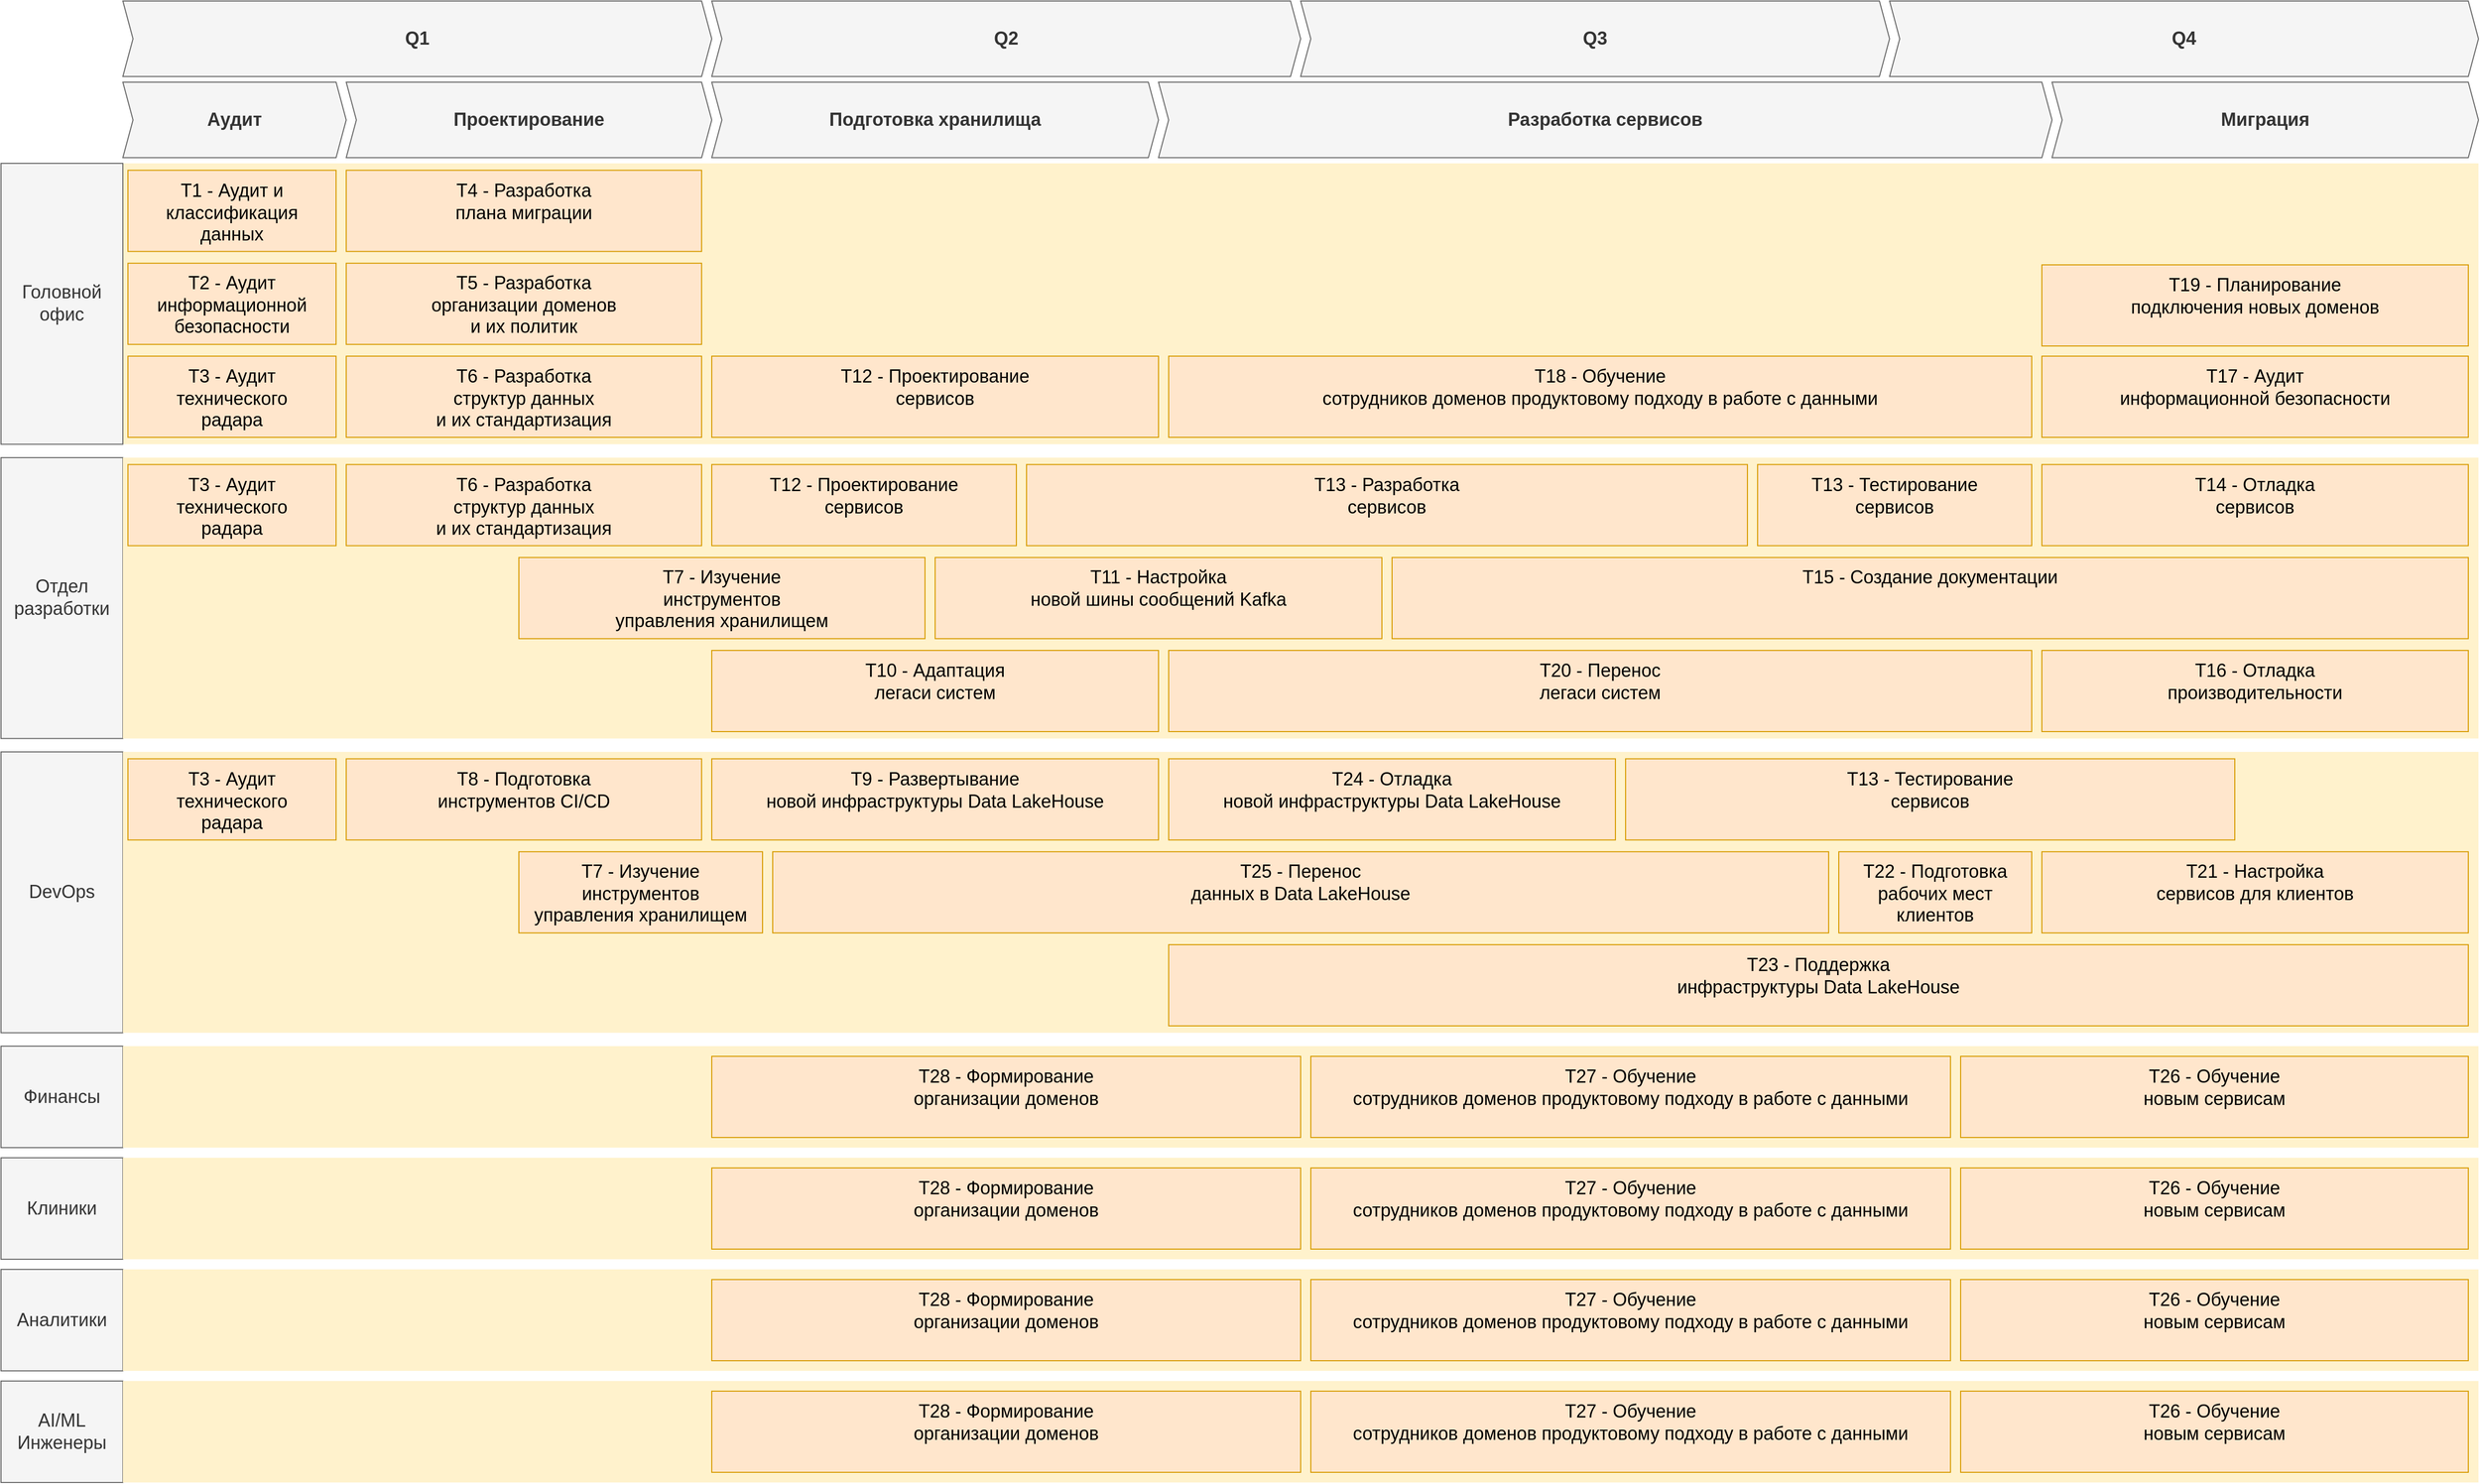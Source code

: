 <mxfile version="27.0.9" pages="2">
  <diagram id="1zcTAVt1k4KSup7FvAfL" name="Roadmap">
    <mxGraphModel dx="5500" dy="3645" grid="1" gridSize="10" guides="1" tooltips="1" connect="1" arrows="1" fold="1" page="1" pageScale="1" pageWidth="3300" pageHeight="2339" math="0" shadow="0">
      <root>
        <mxCell id="3D7FDG2aXA9G618_Kong-0" />
        <mxCell id="3D7FDG2aXA9G618_Kong-1" parent="3D7FDG2aXA9G618_Kong-0" />
        <mxCell id="wGroBH12Sy7-OgBsN0fJ-4" value="" style="shape=rect;fillColor=#fff2cc;strokeColor=none;fontSize=24;html=1;whiteSpace=wrap;align=left;verticalAlign=top;spacing=5;rounded=0;" parent="3D7FDG2aXA9G618_Kong-1" vertex="1">
          <mxGeometry x="-2520" y="-1560" width="580" height="276.8" as="geometry" />
        </mxCell>
        <mxCell id="wGroBH12Sy7-OgBsN0fJ-7" value="Головной&lt;div&gt;&lt;span style=&quot;background-color: transparent; color: light-dark(rgb(51, 51, 51), rgb(193, 193, 193));&quot;&gt;офис&lt;/span&gt;&lt;/div&gt;" style="rounded=0;whiteSpace=wrap;html=1;fillColor=#f5f5f5;fontColor=#333333;strokeColor=#666666;fontSize=18;" parent="3D7FDG2aXA9G618_Kong-1" vertex="1">
          <mxGeometry x="-2640" y="-1560" width="120" height="276.8" as="geometry" />
        </mxCell>
        <mxCell id="wGroBH12Sy7-OgBsN0fJ-9" value="Q1" style="shape=step;perimeter=stepPerimeter;whiteSpace=wrap;html=1;fixedSize=1;size=10;fillColor=#f5f5f5;strokeColor=#666666;fontSize=18;fontStyle=1;align=center;rounded=0;fontColor=#333333;" parent="3D7FDG2aXA9G618_Kong-1" vertex="1">
          <mxGeometry x="-2520" y="-1720" width="580" height="74.4" as="geometry" />
        </mxCell>
        <mxCell id="g2w230mht6LrJZJ9aszQ-7" value="" style="shape=rect;fillColor=#fff2cc;strokeColor=none;fontSize=24;html=1;whiteSpace=wrap;align=left;verticalAlign=top;spacing=5;rounded=0;" parent="3D7FDG2aXA9G618_Kong-1" vertex="1">
          <mxGeometry x="-1940" y="-1560" width="580" height="276.8" as="geometry" />
        </mxCell>
        <mxCell id="g2w230mht6LrJZJ9aszQ-8" value="Q2" style="shape=step;perimeter=stepPerimeter;whiteSpace=wrap;html=1;fixedSize=1;size=10;fillColor=#f5f5f5;strokeColor=#666666;fontSize=18;fontStyle=1;align=center;rounded=0;fontColor=#333333;" parent="3D7FDG2aXA9G618_Kong-1" vertex="1">
          <mxGeometry x="-1940" y="-1720" width="580" height="74.4" as="geometry" />
        </mxCell>
        <mxCell id="g2w230mht6LrJZJ9aszQ-13" value="" style="shape=rect;fillColor=#fff2cc;strokeColor=none;fontSize=24;html=1;whiteSpace=wrap;align=left;verticalAlign=top;spacing=5;rounded=0;" parent="3D7FDG2aXA9G618_Kong-1" vertex="1">
          <mxGeometry x="-1360" y="-1560" width="580" height="276.8" as="geometry" />
        </mxCell>
        <mxCell id="g2w230mht6LrJZJ9aszQ-14" value="Q3" style="shape=step;perimeter=stepPerimeter;whiteSpace=wrap;html=1;fixedSize=1;size=10;fillColor=#f5f5f5;strokeColor=#666666;fontSize=18;fontStyle=1;align=center;rounded=0;fontColor=#333333;" parent="3D7FDG2aXA9G618_Kong-1" vertex="1">
          <mxGeometry x="-1360" y="-1720" width="580" height="74.4" as="geometry" />
        </mxCell>
        <mxCell id="g2w230mht6LrJZJ9aszQ-19" value="" style="shape=rect;fillColor=#fff2cc;strokeColor=none;fontSize=24;html=1;whiteSpace=wrap;align=left;verticalAlign=top;spacing=5;rounded=0;" parent="3D7FDG2aXA9G618_Kong-1" vertex="1">
          <mxGeometry x="-780" y="-1560" width="580" height="276.8" as="geometry" />
        </mxCell>
        <mxCell id="g2w230mht6LrJZJ9aszQ-20" value="Q4" style="shape=step;perimeter=stepPerimeter;whiteSpace=wrap;html=1;fixedSize=1;size=10;fillColor=#f5f5f5;strokeColor=#666666;fontSize=18;fontStyle=1;align=center;rounded=0;fontColor=#333333;" parent="3D7FDG2aXA9G618_Kong-1" vertex="1">
          <mxGeometry x="-780" y="-1720" width="580" height="74.4" as="geometry" />
        </mxCell>
        <mxCell id="g2w230mht6LrJZJ9aszQ-29" value="T2 - Аудит информационной безопасности" style="shape=rect;fillColor=#ffe6cc;strokeColor=#d79b00;fontSize=18;html=1;whiteSpace=wrap;align=center;verticalAlign=top;spacing=5;rounded=0;" parent="3D7FDG2aXA9G618_Kong-1" vertex="1">
          <mxGeometry x="-2515" y="-1461.6" width="205" height="80" as="geometry" />
        </mxCell>
        <mxCell id="g2w230mht6LrJZJ9aszQ-36" value="T1 - Аудит и классификация данных" style="shape=rect;fillColor=#ffe6cc;strokeColor=#d79b00;fontSize=18;html=1;whiteSpace=wrap;align=center;verticalAlign=top;spacing=5;rounded=0;" parent="3D7FDG2aXA9G618_Kong-1" vertex="1">
          <mxGeometry x="-2515" y="-1553.2" width="205" height="80" as="geometry" />
        </mxCell>
        <mxCell id="Rwwb5F9lOs-8TZ5zhWSB-0" value="Аудит" style="shape=step;perimeter=stepPerimeter;whiteSpace=wrap;html=1;fixedSize=1;size=10;fillColor=#f5f5f5;strokeColor=#666666;fontSize=18;fontStyle=1;align=center;rounded=0;fontColor=#333333;" vertex="1" parent="3D7FDG2aXA9G618_Kong-1">
          <mxGeometry x="-2520" y="-1640" width="220" height="74.4" as="geometry" />
        </mxCell>
        <mxCell id="Rwwb5F9lOs-8TZ5zhWSB-1" value="Подготовка хранилища" style="shape=step;perimeter=stepPerimeter;whiteSpace=wrap;html=1;fixedSize=1;size=10;fillColor=#f5f5f5;strokeColor=#666666;fontSize=18;fontStyle=1;align=center;rounded=0;fontColor=#333333;" vertex="1" parent="3D7FDG2aXA9G618_Kong-1">
          <mxGeometry x="-1940" y="-1640" width="440" height="74.4" as="geometry" />
        </mxCell>
        <mxCell id="Rwwb5F9lOs-8TZ5zhWSB-2" value="Разработка сервисов" style="shape=step;perimeter=stepPerimeter;whiteSpace=wrap;html=1;fixedSize=1;size=10;fillColor=#f5f5f5;strokeColor=#666666;fontSize=18;fontStyle=1;align=center;rounded=0;fontColor=#333333;" vertex="1" parent="3D7FDG2aXA9G618_Kong-1">
          <mxGeometry x="-1500" y="-1640" width="880" height="74.4" as="geometry" />
        </mxCell>
        <mxCell id="Rwwb5F9lOs-8TZ5zhWSB-3" value="Миграция" style="shape=step;perimeter=stepPerimeter;whiteSpace=wrap;html=1;fixedSize=1;size=10;fillColor=#f5f5f5;strokeColor=#666666;fontSize=18;fontStyle=1;align=center;rounded=0;fontColor=#333333;" vertex="1" parent="3D7FDG2aXA9G618_Kong-1">
          <mxGeometry x="-620" y="-1640" width="420" height="74.4" as="geometry" />
        </mxCell>
        <mxCell id="Rwwb5F9lOs-8TZ5zhWSB-4" value="Проектирование" style="shape=step;perimeter=stepPerimeter;whiteSpace=wrap;html=1;fixedSize=1;size=10;fillColor=#f5f5f5;strokeColor=#666666;fontSize=18;fontStyle=1;align=center;rounded=0;fontColor=#333333;" vertex="1" parent="3D7FDG2aXA9G618_Kong-1">
          <mxGeometry x="-2300" y="-1640" width="360" height="74.4" as="geometry" />
        </mxCell>
        <mxCell id="Rwwb5F9lOs-8TZ5zhWSB-37" value="T3 - Аудит&lt;div&gt;технического&lt;/div&gt;&lt;div&gt;радара&lt;/div&gt;" style="shape=rect;fillColor=#ffe6cc;strokeColor=#d79b00;fontSize=18;html=1;whiteSpace=wrap;align=center;verticalAlign=top;spacing=5;rounded=0;" vertex="1" parent="3D7FDG2aXA9G618_Kong-1">
          <mxGeometry x="-2515" y="-1370" width="205" height="80" as="geometry" />
        </mxCell>
        <mxCell id="Rwwb5F9lOs-8TZ5zhWSB-38" value="T4 - Разработка&lt;div&gt;плана миграции&lt;/div&gt;" style="shape=rect;fillColor=#ffe6cc;strokeColor=#d79b00;fontSize=18;html=1;whiteSpace=wrap;align=center;verticalAlign=top;spacing=5;rounded=0;" vertex="1" parent="3D7FDG2aXA9G618_Kong-1">
          <mxGeometry x="-2300" y="-1553.2" width="350" height="80" as="geometry" />
        </mxCell>
        <mxCell id="Rwwb5F9lOs-8TZ5zhWSB-39" value="T5 - Разработка&lt;div&gt;организации доменов&lt;/div&gt;&lt;div&gt;и их политик&lt;/div&gt;" style="shape=rect;fillColor=#ffe6cc;strokeColor=#d79b00;fontSize=18;html=1;whiteSpace=wrap;align=center;verticalAlign=top;spacing=5;rounded=0;" vertex="1" parent="3D7FDG2aXA9G618_Kong-1">
          <mxGeometry x="-2300" y="-1461.6" width="350" height="80" as="geometry" />
        </mxCell>
        <mxCell id="Rwwb5F9lOs-8TZ5zhWSB-40" value="T6 - Разработка&lt;div&gt;структур данных&lt;/div&gt;&lt;div&gt;и их стандартизация&lt;/div&gt;" style="shape=rect;fillColor=#ffe6cc;strokeColor=#d79b00;fontSize=18;html=1;whiteSpace=wrap;align=center;verticalAlign=top;spacing=5;rounded=0;" vertex="1" parent="3D7FDG2aXA9G618_Kong-1">
          <mxGeometry x="-2300" y="-1370" width="350" height="80" as="geometry" />
        </mxCell>
        <mxCell id="Rwwb5F9lOs-8TZ5zhWSB-43" value="Отдел&lt;div&gt;разработки&lt;/div&gt;" style="rounded=0;whiteSpace=wrap;html=1;fillColor=#f5f5f5;fontColor=#333333;strokeColor=#666666;fontSize=18;" vertex="1" parent="3D7FDG2aXA9G618_Kong-1">
          <mxGeometry x="-2640" y="-1270" width="120" height="276.8" as="geometry" />
        </mxCell>
        <mxCell id="Rwwb5F9lOs-8TZ5zhWSB-54" value="DevOps" style="rounded=0;whiteSpace=wrap;html=1;fillColor=#f5f5f5;fontColor=#333333;strokeColor=#666666;fontSize=18;" vertex="1" parent="3D7FDG2aXA9G618_Kong-1">
          <mxGeometry x="-2640" y="-980" width="120" height="276.8" as="geometry" />
        </mxCell>
        <mxCell id="Rwwb5F9lOs-8TZ5zhWSB-64" value="Финансы" style="rounded=0;whiteSpace=wrap;html=1;fillColor=#f5f5f5;fontColor=#333333;strokeColor=#666666;fontSize=18;" vertex="1" parent="3D7FDG2aXA9G618_Kong-1">
          <mxGeometry x="-2640" y="-690" width="120" height="100" as="geometry" />
        </mxCell>
        <mxCell id="Rwwb5F9lOs-8TZ5zhWSB-66" value="" style="shape=rect;fillColor=#fff2cc;strokeColor=none;fontSize=24;html=1;whiteSpace=wrap;align=left;verticalAlign=top;spacing=5;rounded=0;" vertex="1" parent="3D7FDG2aXA9G618_Kong-1">
          <mxGeometry x="-2520" y="-1270" width="580" height="276.8" as="geometry" />
        </mxCell>
        <mxCell id="Rwwb5F9lOs-8TZ5zhWSB-67" value="" style="shape=rect;fillColor=#fff2cc;strokeColor=none;fontSize=24;html=1;whiteSpace=wrap;align=left;verticalAlign=top;spacing=5;rounded=0;" vertex="1" parent="3D7FDG2aXA9G618_Kong-1">
          <mxGeometry x="-1940" y="-1270" width="580" height="276.8" as="geometry" />
        </mxCell>
        <mxCell id="Rwwb5F9lOs-8TZ5zhWSB-68" value="" style="shape=rect;fillColor=#fff2cc;strokeColor=none;fontSize=24;html=1;whiteSpace=wrap;align=left;verticalAlign=top;spacing=5;rounded=0;" vertex="1" parent="3D7FDG2aXA9G618_Kong-1">
          <mxGeometry x="-1360" y="-1270" width="580" height="276.8" as="geometry" />
        </mxCell>
        <mxCell id="Rwwb5F9lOs-8TZ5zhWSB-69" value="" style="shape=rect;fillColor=#fff2cc;strokeColor=none;fontSize=24;html=1;whiteSpace=wrap;align=left;verticalAlign=top;spacing=5;rounded=0;" vertex="1" parent="3D7FDG2aXA9G618_Kong-1">
          <mxGeometry x="-780" y="-1270" width="580" height="276.8" as="geometry" />
        </mxCell>
        <mxCell id="Rwwb5F9lOs-8TZ5zhWSB-75" value="T6 - Разработка&lt;div&gt;структур данных&lt;/div&gt;&lt;div&gt;и их стандартизация&lt;/div&gt;" style="shape=rect;fillColor=#ffe6cc;strokeColor=#d79b00;fontSize=18;html=1;whiteSpace=wrap;align=center;verticalAlign=top;spacing=5;rounded=0;" vertex="1" parent="3D7FDG2aXA9G618_Kong-1">
          <mxGeometry x="-2300" y="-1263.2" width="350" height="80" as="geometry" />
        </mxCell>
        <mxCell id="Rwwb5F9lOs-8TZ5zhWSB-76" value="T3 - Аудит&lt;div&gt;технического&lt;/div&gt;&lt;div&gt;радара&lt;/div&gt;" style="shape=rect;fillColor=#ffe6cc;strokeColor=#d79b00;fontSize=18;html=1;whiteSpace=wrap;align=center;verticalAlign=top;spacing=5;rounded=0;" vertex="1" parent="3D7FDG2aXA9G618_Kong-1">
          <mxGeometry x="-2515" y="-1263.2" width="205" height="80" as="geometry" />
        </mxCell>
        <mxCell id="Rwwb5F9lOs-8TZ5zhWSB-77" value="T7 - Изучение&lt;div&gt;инструментов&lt;/div&gt;&lt;div&gt;управления хранилищем&lt;/div&gt;" style="shape=rect;fillColor=#ffe6cc;strokeColor=#d79b00;fontSize=18;html=1;whiteSpace=wrap;align=center;verticalAlign=top;spacing=5;rounded=0;" vertex="1" parent="3D7FDG2aXA9G618_Kong-1">
          <mxGeometry x="-2130" y="-1171.6" width="400" height="80" as="geometry" />
        </mxCell>
        <mxCell id="Rwwb5F9lOs-8TZ5zhWSB-78" value="" style="shape=rect;fillColor=#fff2cc;strokeColor=none;fontSize=24;html=1;whiteSpace=wrap;align=left;verticalAlign=top;spacing=5;rounded=0;" vertex="1" parent="3D7FDG2aXA9G618_Kong-1">
          <mxGeometry x="-2520" y="-980" width="580" height="276.8" as="geometry" />
        </mxCell>
        <mxCell id="Rwwb5F9lOs-8TZ5zhWSB-79" value="" style="shape=rect;fillColor=#fff2cc;strokeColor=none;fontSize=24;html=1;whiteSpace=wrap;align=left;verticalAlign=top;spacing=5;rounded=0;" vertex="1" parent="3D7FDG2aXA9G618_Kong-1">
          <mxGeometry x="-1940" y="-980" width="580" height="276.8" as="geometry" />
        </mxCell>
        <mxCell id="Rwwb5F9lOs-8TZ5zhWSB-80" value="T8 - Подготовка&lt;div&gt;инструментов CI/CD&lt;/div&gt;" style="shape=rect;fillColor=#ffe6cc;strokeColor=#d79b00;fontSize=18;html=1;whiteSpace=wrap;align=center;verticalAlign=top;spacing=5;rounded=0;" vertex="1" parent="3D7FDG2aXA9G618_Kong-1">
          <mxGeometry x="-2300" y="-973.2" width="350" height="80" as="geometry" />
        </mxCell>
        <mxCell id="Rwwb5F9lOs-8TZ5zhWSB-81" value="T3 - Аудит&lt;div&gt;технического&lt;/div&gt;&lt;div&gt;радара&lt;/div&gt;" style="shape=rect;fillColor=#ffe6cc;strokeColor=#d79b00;fontSize=18;html=1;whiteSpace=wrap;align=center;verticalAlign=top;spacing=5;rounded=0;" vertex="1" parent="3D7FDG2aXA9G618_Kong-1">
          <mxGeometry x="-2515" y="-973.2" width="205" height="80" as="geometry" />
        </mxCell>
        <mxCell id="Rwwb5F9lOs-8TZ5zhWSB-84" value="T7 - Изучение&lt;div&gt;инструментов&lt;/div&gt;&lt;div&gt;управления хранилищем&lt;/div&gt;" style="shape=rect;fillColor=#ffe6cc;strokeColor=#d79b00;fontSize=18;html=1;whiteSpace=wrap;align=center;verticalAlign=top;spacing=5;rounded=0;" vertex="1" parent="3D7FDG2aXA9G618_Kong-1">
          <mxGeometry x="-2130" y="-881.6" width="240" height="80" as="geometry" />
        </mxCell>
        <mxCell id="Rwwb5F9lOs-8TZ5zhWSB-85" value="T9 - Развертывание&lt;br&gt;&lt;div&gt;новой инфраструктуры Data LakeHouse&lt;/div&gt;" style="shape=rect;fillColor=#ffe6cc;strokeColor=#d79b00;fontSize=18;html=1;whiteSpace=wrap;align=center;verticalAlign=top;spacing=5;rounded=0;" vertex="1" parent="3D7FDG2aXA9G618_Kong-1">
          <mxGeometry x="-1940" y="-973.2" width="440" height="80" as="geometry" />
        </mxCell>
        <mxCell id="Rwwb5F9lOs-8TZ5zhWSB-86" value="" style="shape=rect;fillColor=#fff2cc;strokeColor=none;fontSize=24;html=1;whiteSpace=wrap;align=left;verticalAlign=top;spacing=5;rounded=0;" vertex="1" parent="3D7FDG2aXA9G618_Kong-1">
          <mxGeometry x="-1360" y="-980" width="580" height="276.8" as="geometry" />
        </mxCell>
        <mxCell id="Rwwb5F9lOs-8TZ5zhWSB-87" value="" style="shape=rect;fillColor=#fff2cc;strokeColor=none;fontSize=24;html=1;whiteSpace=wrap;align=left;verticalAlign=top;spacing=5;rounded=0;" vertex="1" parent="3D7FDG2aXA9G618_Kong-1">
          <mxGeometry x="-780" y="-980" width="580" height="276.8" as="geometry" />
        </mxCell>
        <mxCell id="Rwwb5F9lOs-8TZ5zhWSB-88" value="T10 - Адаптация&lt;br&gt;&lt;div&gt;легаси систем&lt;/div&gt;" style="shape=rect;fillColor=#ffe6cc;strokeColor=#d79b00;fontSize=18;html=1;whiteSpace=wrap;align=center;verticalAlign=top;spacing=5;rounded=0;" vertex="1" parent="3D7FDG2aXA9G618_Kong-1">
          <mxGeometry x="-1940" y="-1080" width="440" height="80" as="geometry" />
        </mxCell>
        <mxCell id="Rwwb5F9lOs-8TZ5zhWSB-89" value="T11 - Настройка&lt;div&gt;новой шины сообщений Kafka&lt;/div&gt;" style="shape=rect;fillColor=#ffe6cc;strokeColor=#d79b00;fontSize=18;html=1;whiteSpace=wrap;align=center;verticalAlign=top;spacing=5;rounded=0;" vertex="1" parent="3D7FDG2aXA9G618_Kong-1">
          <mxGeometry x="-1720" y="-1171.6" width="440" height="80" as="geometry" />
        </mxCell>
        <mxCell id="Rwwb5F9lOs-8TZ5zhWSB-90" value="T12 - Проектирование&lt;br&gt;&lt;div&gt;сервисов&lt;/div&gt;" style="shape=rect;fillColor=#ffe6cc;strokeColor=#d79b00;fontSize=18;html=1;whiteSpace=wrap;align=center;verticalAlign=top;spacing=5;rounded=0;" vertex="1" parent="3D7FDG2aXA9G618_Kong-1">
          <mxGeometry x="-1940" y="-1370" width="440" height="80" as="geometry" />
        </mxCell>
        <mxCell id="Rwwb5F9lOs-8TZ5zhWSB-91" value="T12 - Проектирование&lt;br&gt;&lt;div&gt;сервисов&lt;/div&gt;" style="shape=rect;fillColor=#ffe6cc;strokeColor=#d79b00;fontSize=18;html=1;whiteSpace=wrap;align=center;verticalAlign=top;spacing=5;rounded=0;" vertex="1" parent="3D7FDG2aXA9G618_Kong-1">
          <mxGeometry x="-1940" y="-1263.2" width="300" height="80" as="geometry" />
        </mxCell>
        <mxCell id="Rwwb5F9lOs-8TZ5zhWSB-92" value="T13 - Разработка&lt;br&gt;&lt;div&gt;сервисов&lt;/div&gt;" style="shape=rect;fillColor=#ffe6cc;strokeColor=#d79b00;fontSize=18;html=1;whiteSpace=wrap;align=center;verticalAlign=top;spacing=5;rounded=0;" vertex="1" parent="3D7FDG2aXA9G618_Kong-1">
          <mxGeometry x="-1630" y="-1263.2" width="710" height="80" as="geometry" />
        </mxCell>
        <mxCell id="Rwwb5F9lOs-8TZ5zhWSB-93" value="T13 - Тестирование&lt;br&gt;&lt;div&gt;сервисов&lt;/div&gt;" style="shape=rect;fillColor=#ffe6cc;strokeColor=#d79b00;fontSize=18;html=1;whiteSpace=wrap;align=center;verticalAlign=top;spacing=5;rounded=0;" vertex="1" parent="3D7FDG2aXA9G618_Kong-1">
          <mxGeometry x="-910" y="-1263.2" width="270" height="80" as="geometry" />
        </mxCell>
        <mxCell id="Rwwb5F9lOs-8TZ5zhWSB-94" value="T13 - Тестирование&lt;br&gt;&lt;div&gt;сервисов&lt;/div&gt;" style="shape=rect;fillColor=#ffe6cc;strokeColor=#d79b00;fontSize=18;html=1;whiteSpace=wrap;align=center;verticalAlign=top;spacing=5;rounded=0;" vertex="1" parent="3D7FDG2aXA9G618_Kong-1">
          <mxGeometry x="-1040" y="-973.2" width="600" height="80" as="geometry" />
        </mxCell>
        <mxCell id="Rwwb5F9lOs-8TZ5zhWSB-95" value="T14 - Отладка&lt;br&gt;&lt;div&gt;сервисов&lt;/div&gt;" style="shape=rect;fillColor=#ffe6cc;strokeColor=#d79b00;fontSize=18;html=1;whiteSpace=wrap;align=center;verticalAlign=top;spacing=5;rounded=0;" vertex="1" parent="3D7FDG2aXA9G618_Kong-1">
          <mxGeometry x="-630" y="-1263.2" width="420" height="80" as="geometry" />
        </mxCell>
        <mxCell id="Rwwb5F9lOs-8TZ5zhWSB-96" value="T15 - Создание документации" style="shape=rect;fillColor=#ffe6cc;strokeColor=#d79b00;fontSize=18;html=1;whiteSpace=wrap;align=center;verticalAlign=top;spacing=5;rounded=0;" vertex="1" parent="3D7FDG2aXA9G618_Kong-1">
          <mxGeometry x="-1270" y="-1171.6" width="1060" height="80" as="geometry" />
        </mxCell>
        <mxCell id="Rwwb5F9lOs-8TZ5zhWSB-97" value="T16 - Отладка&lt;br&gt;&lt;div&gt;производительности&lt;/div&gt;" style="shape=rect;fillColor=#ffe6cc;strokeColor=#d79b00;fontSize=18;html=1;whiteSpace=wrap;align=center;verticalAlign=top;spacing=5;rounded=0;" vertex="1" parent="3D7FDG2aXA9G618_Kong-1">
          <mxGeometry x="-630" y="-1080" width="420" height="80" as="geometry" />
        </mxCell>
        <mxCell id="Rwwb5F9lOs-8TZ5zhWSB-98" value="T17 - Аудит&lt;div&gt;информационной безопасности&lt;/div&gt;" style="shape=rect;fillColor=#ffe6cc;strokeColor=#d79b00;fontSize=18;html=1;whiteSpace=wrap;align=center;verticalAlign=top;spacing=5;rounded=0;" vertex="1" parent="3D7FDG2aXA9G618_Kong-1">
          <mxGeometry x="-630" y="-1370" width="420" height="80" as="geometry" />
        </mxCell>
        <mxCell id="Rwwb5F9lOs-8TZ5zhWSB-99" value="T18 - Обучение&lt;div&gt;сотрудников доменов продуктовому подходу в работе с данными&lt;/div&gt;" style="shape=rect;fillColor=#ffe6cc;strokeColor=#d79b00;fontSize=18;html=1;whiteSpace=wrap;align=center;verticalAlign=top;spacing=5;rounded=0;" vertex="1" parent="3D7FDG2aXA9G618_Kong-1">
          <mxGeometry x="-1490" y="-1370" width="850" height="80" as="geometry" />
        </mxCell>
        <mxCell id="Rwwb5F9lOs-8TZ5zhWSB-100" value="T19 - Планирование&lt;div&gt;подключения новых доменов&lt;/div&gt;" style="shape=rect;fillColor=#ffe6cc;strokeColor=#d79b00;fontSize=18;html=1;whiteSpace=wrap;align=center;verticalAlign=top;spacing=5;rounded=0;" vertex="1" parent="3D7FDG2aXA9G618_Kong-1">
          <mxGeometry x="-630" y="-1460" width="420" height="80" as="geometry" />
        </mxCell>
        <mxCell id="Rwwb5F9lOs-8TZ5zhWSB-101" value="T20 - Перенос&lt;br&gt;&lt;div&gt;легаси систем&lt;/div&gt;" style="shape=rect;fillColor=#ffe6cc;strokeColor=#d79b00;fontSize=18;html=1;whiteSpace=wrap;align=center;verticalAlign=top;spacing=5;rounded=0;" vertex="1" parent="3D7FDG2aXA9G618_Kong-1">
          <mxGeometry x="-1490" y="-1080" width="850" height="80" as="geometry" />
        </mxCell>
        <mxCell id="Rwwb5F9lOs-8TZ5zhWSB-102" value="T21 - Настройка&lt;br&gt;&lt;div&gt;сервисов для клиентов&lt;/div&gt;" style="shape=rect;fillColor=#ffe6cc;strokeColor=#d79b00;fontSize=18;html=1;whiteSpace=wrap;align=center;verticalAlign=top;spacing=5;rounded=0;" vertex="1" parent="3D7FDG2aXA9G618_Kong-1">
          <mxGeometry x="-630" y="-881.6" width="420" height="80" as="geometry" />
        </mxCell>
        <mxCell id="Rwwb5F9lOs-8TZ5zhWSB-103" value="T22 - Подготовка&lt;br&gt;&lt;div&gt;рабочих мест клиентов&lt;/div&gt;" style="shape=rect;fillColor=#ffe6cc;strokeColor=#d79b00;fontSize=18;html=1;whiteSpace=wrap;align=center;verticalAlign=top;spacing=5;rounded=0;" vertex="1" parent="3D7FDG2aXA9G618_Kong-1">
          <mxGeometry x="-830" y="-881.6" width="190" height="80" as="geometry" />
        </mxCell>
        <mxCell id="Rwwb5F9lOs-8TZ5zhWSB-104" value="T23 - Поддержка&lt;br&gt;&lt;div&gt;инфраструктуры Data LakeHouse&lt;/div&gt;" style="shape=rect;fillColor=#ffe6cc;strokeColor=#d79b00;fontSize=18;html=1;whiteSpace=wrap;align=center;verticalAlign=top;spacing=5;rounded=0;" vertex="1" parent="3D7FDG2aXA9G618_Kong-1">
          <mxGeometry x="-1490" y="-790" width="1280" height="80" as="geometry" />
        </mxCell>
        <mxCell id="Rwwb5F9lOs-8TZ5zhWSB-105" value="T24 - Отладка&lt;br&gt;&lt;div&gt;новой инфраструктуры Data LakeHouse&lt;/div&gt;" style="shape=rect;fillColor=#ffe6cc;strokeColor=#d79b00;fontSize=18;html=1;whiteSpace=wrap;align=center;verticalAlign=top;spacing=5;rounded=0;" vertex="1" parent="3D7FDG2aXA9G618_Kong-1">
          <mxGeometry x="-1490" y="-973.2" width="440" height="80" as="geometry" />
        </mxCell>
        <mxCell id="Rwwb5F9lOs-8TZ5zhWSB-106" value="T25 - Перенос&lt;br&gt;&lt;div&gt;данных в Data LakeHouse&lt;/div&gt;" style="shape=rect;fillColor=#ffe6cc;strokeColor=#d79b00;fontSize=18;html=1;whiteSpace=wrap;align=center;verticalAlign=top;spacing=5;rounded=0;" vertex="1" parent="3D7FDG2aXA9G618_Kong-1">
          <mxGeometry x="-1880" y="-881.6" width="1040" height="80" as="geometry" />
        </mxCell>
        <mxCell id="Rwwb5F9lOs-8TZ5zhWSB-107" value="" style="shape=rect;fillColor=#fff2cc;strokeColor=none;fontSize=24;html=1;whiteSpace=wrap;align=left;verticalAlign=top;spacing=5;rounded=0;" vertex="1" parent="3D7FDG2aXA9G618_Kong-1">
          <mxGeometry x="-2520" y="-690" width="580" height="100" as="geometry" />
        </mxCell>
        <mxCell id="Rwwb5F9lOs-8TZ5zhWSB-108" value="" style="shape=rect;fillColor=#fff2cc;strokeColor=none;fontSize=24;html=1;whiteSpace=wrap;align=left;verticalAlign=top;spacing=5;rounded=0;" vertex="1" parent="3D7FDG2aXA9G618_Kong-1">
          <mxGeometry x="-1940" y="-690" width="580" height="100" as="geometry" />
        </mxCell>
        <mxCell id="Rwwb5F9lOs-8TZ5zhWSB-109" value="" style="shape=rect;fillColor=#fff2cc;strokeColor=none;fontSize=24;html=1;whiteSpace=wrap;align=left;verticalAlign=top;spacing=5;rounded=0;" vertex="1" parent="3D7FDG2aXA9G618_Kong-1">
          <mxGeometry x="-1360" y="-690" width="580" height="100" as="geometry" />
        </mxCell>
        <mxCell id="Rwwb5F9lOs-8TZ5zhWSB-110" value="" style="shape=rect;fillColor=#fff2cc;strokeColor=none;fontSize=24;html=1;whiteSpace=wrap;align=left;verticalAlign=top;spacing=5;rounded=0;" vertex="1" parent="3D7FDG2aXA9G618_Kong-1">
          <mxGeometry x="-780" y="-690" width="580" height="100" as="geometry" />
        </mxCell>
        <mxCell id="Rwwb5F9lOs-8TZ5zhWSB-112" value="T27 - Обучение&lt;div&gt;сотрудников доменов продуктовому подходу в работе с данными&lt;/div&gt;" style="shape=rect;fillColor=#ffe6cc;strokeColor=#d79b00;fontSize=18;html=1;whiteSpace=wrap;align=center;verticalAlign=top;spacing=5;rounded=0;" vertex="1" parent="3D7FDG2aXA9G618_Kong-1">
          <mxGeometry x="-1350" y="-680" width="630" height="80" as="geometry" />
        </mxCell>
        <mxCell id="Rwwb5F9lOs-8TZ5zhWSB-113" value="T28 - Формирование&lt;div&gt;организации доменов&lt;/div&gt;" style="shape=rect;fillColor=#ffe6cc;strokeColor=#d79b00;fontSize=18;html=1;whiteSpace=wrap;align=center;verticalAlign=top;spacing=5;rounded=0;" vertex="1" parent="3D7FDG2aXA9G618_Kong-1">
          <mxGeometry x="-1940" y="-680" width="580" height="80" as="geometry" />
        </mxCell>
        <mxCell id="Rwwb5F9lOs-8TZ5zhWSB-114" value="T26 - Обучение&lt;div&gt;новым сервисам&lt;/div&gt;" style="shape=rect;fillColor=#ffe6cc;strokeColor=#d79b00;fontSize=18;html=1;whiteSpace=wrap;align=center;verticalAlign=top;spacing=5;rounded=0;" vertex="1" parent="3D7FDG2aXA9G618_Kong-1">
          <mxGeometry x="-710" y="-680" width="500" height="80" as="geometry" />
        </mxCell>
        <mxCell id="Rwwb5F9lOs-8TZ5zhWSB-115" value="Клиники" style="rounded=0;whiteSpace=wrap;html=1;fillColor=#f5f5f5;fontColor=#333333;strokeColor=#666666;fontSize=18;" vertex="1" parent="3D7FDG2aXA9G618_Kong-1">
          <mxGeometry x="-2640" y="-580" width="120" height="100" as="geometry" />
        </mxCell>
        <mxCell id="Rwwb5F9lOs-8TZ5zhWSB-116" value="" style="shape=rect;fillColor=#fff2cc;strokeColor=none;fontSize=24;html=1;whiteSpace=wrap;align=left;verticalAlign=top;spacing=5;rounded=0;" vertex="1" parent="3D7FDG2aXA9G618_Kong-1">
          <mxGeometry x="-2520" y="-580" width="580" height="100" as="geometry" />
        </mxCell>
        <mxCell id="Rwwb5F9lOs-8TZ5zhWSB-117" value="" style="shape=rect;fillColor=#fff2cc;strokeColor=none;fontSize=24;html=1;whiteSpace=wrap;align=left;verticalAlign=top;spacing=5;rounded=0;" vertex="1" parent="3D7FDG2aXA9G618_Kong-1">
          <mxGeometry x="-1940" y="-580" width="580" height="100" as="geometry" />
        </mxCell>
        <mxCell id="Rwwb5F9lOs-8TZ5zhWSB-118" value="" style="shape=rect;fillColor=#fff2cc;strokeColor=none;fontSize=24;html=1;whiteSpace=wrap;align=left;verticalAlign=top;spacing=5;rounded=0;" vertex="1" parent="3D7FDG2aXA9G618_Kong-1">
          <mxGeometry x="-1360" y="-580" width="580" height="100" as="geometry" />
        </mxCell>
        <mxCell id="Rwwb5F9lOs-8TZ5zhWSB-119" value="" style="shape=rect;fillColor=#fff2cc;strokeColor=none;fontSize=24;html=1;whiteSpace=wrap;align=left;verticalAlign=top;spacing=5;rounded=0;" vertex="1" parent="3D7FDG2aXA9G618_Kong-1">
          <mxGeometry x="-780" y="-580" width="580" height="100" as="geometry" />
        </mxCell>
        <mxCell id="Rwwb5F9lOs-8TZ5zhWSB-120" value="T27 - Обучение&lt;div&gt;сотрудников доменов продуктовому подходу в работе с данными&lt;/div&gt;" style="shape=rect;fillColor=#ffe6cc;strokeColor=#d79b00;fontSize=18;html=1;whiteSpace=wrap;align=center;verticalAlign=top;spacing=5;rounded=0;" vertex="1" parent="3D7FDG2aXA9G618_Kong-1">
          <mxGeometry x="-1350" y="-570" width="630" height="80" as="geometry" />
        </mxCell>
        <mxCell id="Rwwb5F9lOs-8TZ5zhWSB-121" value="T28 - Формирование&lt;div&gt;организации доменов&lt;/div&gt;" style="shape=rect;fillColor=#ffe6cc;strokeColor=#d79b00;fontSize=18;html=1;whiteSpace=wrap;align=center;verticalAlign=top;spacing=5;rounded=0;" vertex="1" parent="3D7FDG2aXA9G618_Kong-1">
          <mxGeometry x="-1940" y="-570" width="580" height="80" as="geometry" />
        </mxCell>
        <mxCell id="Rwwb5F9lOs-8TZ5zhWSB-122" value="T26 - Обучение&lt;div&gt;новым сервисам&lt;/div&gt;" style="shape=rect;fillColor=#ffe6cc;strokeColor=#d79b00;fontSize=18;html=1;whiteSpace=wrap;align=center;verticalAlign=top;spacing=5;rounded=0;" vertex="1" parent="3D7FDG2aXA9G618_Kong-1">
          <mxGeometry x="-710" y="-570" width="500" height="80" as="geometry" />
        </mxCell>
        <mxCell id="Rwwb5F9lOs-8TZ5zhWSB-123" value="Аналитики" style="rounded=0;whiteSpace=wrap;html=1;fillColor=#f5f5f5;fontColor=#333333;strokeColor=#666666;fontSize=18;" vertex="1" parent="3D7FDG2aXA9G618_Kong-1">
          <mxGeometry x="-2640" y="-470" width="120" height="100" as="geometry" />
        </mxCell>
        <mxCell id="Rwwb5F9lOs-8TZ5zhWSB-124" value="" style="shape=rect;fillColor=#fff2cc;strokeColor=none;fontSize=24;html=1;whiteSpace=wrap;align=left;verticalAlign=top;spacing=5;rounded=0;" vertex="1" parent="3D7FDG2aXA9G618_Kong-1">
          <mxGeometry x="-2520" y="-470" width="580" height="100" as="geometry" />
        </mxCell>
        <mxCell id="Rwwb5F9lOs-8TZ5zhWSB-125" value="" style="shape=rect;fillColor=#fff2cc;strokeColor=none;fontSize=24;html=1;whiteSpace=wrap;align=left;verticalAlign=top;spacing=5;rounded=0;" vertex="1" parent="3D7FDG2aXA9G618_Kong-1">
          <mxGeometry x="-1940" y="-470" width="580" height="100" as="geometry" />
        </mxCell>
        <mxCell id="Rwwb5F9lOs-8TZ5zhWSB-126" value="" style="shape=rect;fillColor=#fff2cc;strokeColor=none;fontSize=24;html=1;whiteSpace=wrap;align=left;verticalAlign=top;spacing=5;rounded=0;" vertex="1" parent="3D7FDG2aXA9G618_Kong-1">
          <mxGeometry x="-1360" y="-470" width="580" height="100" as="geometry" />
        </mxCell>
        <mxCell id="Rwwb5F9lOs-8TZ5zhWSB-127" value="" style="shape=rect;fillColor=#fff2cc;strokeColor=none;fontSize=24;html=1;whiteSpace=wrap;align=left;verticalAlign=top;spacing=5;rounded=0;" vertex="1" parent="3D7FDG2aXA9G618_Kong-1">
          <mxGeometry x="-780" y="-470" width="580" height="100" as="geometry" />
        </mxCell>
        <mxCell id="Rwwb5F9lOs-8TZ5zhWSB-128" value="T27 - Обучение&lt;div&gt;сотрудников доменов продуктовому подходу в работе с данными&lt;/div&gt;" style="shape=rect;fillColor=#ffe6cc;strokeColor=#d79b00;fontSize=18;html=1;whiteSpace=wrap;align=center;verticalAlign=top;spacing=5;rounded=0;" vertex="1" parent="3D7FDG2aXA9G618_Kong-1">
          <mxGeometry x="-1350" y="-460" width="630" height="80" as="geometry" />
        </mxCell>
        <mxCell id="Rwwb5F9lOs-8TZ5zhWSB-129" value="T28 - Формирование&lt;div&gt;организации доменов&lt;/div&gt;" style="shape=rect;fillColor=#ffe6cc;strokeColor=#d79b00;fontSize=18;html=1;whiteSpace=wrap;align=center;verticalAlign=top;spacing=5;rounded=0;" vertex="1" parent="3D7FDG2aXA9G618_Kong-1">
          <mxGeometry x="-1940" y="-460" width="580" height="80" as="geometry" />
        </mxCell>
        <mxCell id="Rwwb5F9lOs-8TZ5zhWSB-130" value="T26 - Обучение&lt;div&gt;новым сервисам&lt;/div&gt;" style="shape=rect;fillColor=#ffe6cc;strokeColor=#d79b00;fontSize=18;html=1;whiteSpace=wrap;align=center;verticalAlign=top;spacing=5;rounded=0;" vertex="1" parent="3D7FDG2aXA9G618_Kong-1">
          <mxGeometry x="-710" y="-460" width="500" height="80" as="geometry" />
        </mxCell>
        <mxCell id="Rwwb5F9lOs-8TZ5zhWSB-131" value="AI/ML&lt;div&gt;Инженеры&lt;/div&gt;" style="rounded=0;whiteSpace=wrap;html=1;fillColor=#f5f5f5;fontColor=#333333;strokeColor=#666666;fontSize=18;" vertex="1" parent="3D7FDG2aXA9G618_Kong-1">
          <mxGeometry x="-2640" y="-360" width="120" height="100" as="geometry" />
        </mxCell>
        <mxCell id="Rwwb5F9lOs-8TZ5zhWSB-132" value="" style="shape=rect;fillColor=#fff2cc;strokeColor=none;fontSize=24;html=1;whiteSpace=wrap;align=left;verticalAlign=top;spacing=5;rounded=0;" vertex="1" parent="3D7FDG2aXA9G618_Kong-1">
          <mxGeometry x="-2520" y="-360" width="580" height="100" as="geometry" />
        </mxCell>
        <mxCell id="Rwwb5F9lOs-8TZ5zhWSB-133" value="" style="shape=rect;fillColor=#fff2cc;strokeColor=none;fontSize=24;html=1;whiteSpace=wrap;align=left;verticalAlign=top;spacing=5;rounded=0;" vertex="1" parent="3D7FDG2aXA9G618_Kong-1">
          <mxGeometry x="-1940" y="-360" width="580" height="100" as="geometry" />
        </mxCell>
        <mxCell id="Rwwb5F9lOs-8TZ5zhWSB-134" value="" style="shape=rect;fillColor=#fff2cc;strokeColor=none;fontSize=24;html=1;whiteSpace=wrap;align=left;verticalAlign=top;spacing=5;rounded=0;" vertex="1" parent="3D7FDG2aXA9G618_Kong-1">
          <mxGeometry x="-1360" y="-360" width="580" height="100" as="geometry" />
        </mxCell>
        <mxCell id="Rwwb5F9lOs-8TZ5zhWSB-135" value="" style="shape=rect;fillColor=#fff2cc;strokeColor=none;fontSize=24;html=1;whiteSpace=wrap;align=left;verticalAlign=top;spacing=5;rounded=0;" vertex="1" parent="3D7FDG2aXA9G618_Kong-1">
          <mxGeometry x="-780" y="-360" width="580" height="100" as="geometry" />
        </mxCell>
        <mxCell id="Rwwb5F9lOs-8TZ5zhWSB-136" value="T27 - Обучение&lt;div&gt;сотрудников доменов продуктовому подходу в работе с данными&lt;/div&gt;" style="shape=rect;fillColor=#ffe6cc;strokeColor=#d79b00;fontSize=18;html=1;whiteSpace=wrap;align=center;verticalAlign=top;spacing=5;rounded=0;" vertex="1" parent="3D7FDG2aXA9G618_Kong-1">
          <mxGeometry x="-1350" y="-350" width="630" height="80" as="geometry" />
        </mxCell>
        <mxCell id="Rwwb5F9lOs-8TZ5zhWSB-137" value="T28 - Формирование&lt;div&gt;организации доменов&lt;/div&gt;" style="shape=rect;fillColor=#ffe6cc;strokeColor=#d79b00;fontSize=18;html=1;whiteSpace=wrap;align=center;verticalAlign=top;spacing=5;rounded=0;" vertex="1" parent="3D7FDG2aXA9G618_Kong-1">
          <mxGeometry x="-1940" y="-350" width="580" height="80" as="geometry" />
        </mxCell>
        <mxCell id="Rwwb5F9lOs-8TZ5zhWSB-138" value="T26 - Обучение&lt;div&gt;новым сервисам&lt;/div&gt;" style="shape=rect;fillColor=#ffe6cc;strokeColor=#d79b00;fontSize=18;html=1;whiteSpace=wrap;align=center;verticalAlign=top;spacing=5;rounded=0;" vertex="1" parent="3D7FDG2aXA9G618_Kong-1">
          <mxGeometry x="-710" y="-350" width="500" height="80" as="geometry" />
        </mxCell>
      </root>
    </mxGraphModel>
  </diagram>
  <diagram id="6faDem5PxRRIMGQd80wj" name="Roadmap_change">
    <mxGraphModel grid="1" page="1" gridSize="10" guides="1" tooltips="1" connect="1" arrows="1" fold="1" pageScale="1" pageWidth="3300" pageHeight="2339" math="0" shadow="0">
      <root>
        <mxCell id="0" />
        <mxCell id="1" parent="0" />
        <mxCell id="QlwB00z0-otb056kdUWZ-19" value="" style="shape=rect;fillColor=#fff2cc;strokeColor=none;fontSize=24;html=1;whiteSpace=wrap;align=left;verticalAlign=top;spacing=5;rounded=0;" vertex="1" parent="1">
          <mxGeometry x="-2500" y="-530" width="1620" height="190" as="geometry" />
        </mxCell>
        <mxCell id="QlwB00z0-otb056kdUWZ-18" value="" style="shape=rect;fillColor=#fff2cc;strokeColor=none;fontSize=24;html=1;whiteSpace=wrap;align=left;verticalAlign=top;spacing=5;rounded=0;" vertex="1" parent="1">
          <mxGeometry x="-2500" y="-730" width="1620" height="180" as="geometry" />
        </mxCell>
        <mxCell id="QlwB00z0-otb056kdUWZ-17" value="" style="shape=rect;fillColor=#fff2cc;strokeColor=none;fontSize=24;html=1;whiteSpace=wrap;align=left;verticalAlign=top;spacing=5;rounded=0;" vertex="1" parent="1">
          <mxGeometry x="-2500" y="-930" width="1610" height="180" as="geometry" />
        </mxCell>
        <mxCell id="QlwB00z0-otb056kdUWZ-3" value="" style="shape=rect;fillColor=#fff2cc;strokeColor=none;fontSize=24;html=1;whiteSpace=wrap;align=left;verticalAlign=top;spacing=5;rounded=0;" vertex="1" parent="1">
          <mxGeometry x="-2500" y="-1146.8" width="1610" height="196.8" as="geometry" />
        </mxCell>
        <mxCell id="QlwB00z0-otb056kdUWZ-4" value="T1 - API сервиса интеграции депозитов АБС" style="shape=rect;fillColor=#ffe6cc;strokeColor=#d79b00;fontSize=18;html=1;whiteSpace=wrap;align=left;verticalAlign=top;spacing=5;rounded=0;" vertex="1" parent="1">
          <mxGeometry x="-2480" y="-1120" width="390" height="50" as="geometry" />
        </mxCell>
        <mxCell id="QlwB00z0-otb056kdUWZ-5" value="T2 - Передача файлов на SFTP-сервер" style="shape=rect;fillColor=#ffe6cc;strokeColor=#d79b00;fontSize=18;html=1;whiteSpace=wrap;align=center;verticalAlign=top;spacing=5;rounded=0;" vertex="1" parent="1">
          <mxGeometry x="-2120" y="-1040" width="550" height="60" as="geometry" />
        </mxCell>
        <mxCell id="QlwB00z0-otb056kdUWZ-6" value="АБС&lt;div&gt;Сервис интеграции депозитов&lt;/div&gt;" style="rounded=0;whiteSpace=wrap;html=1;fillColor=#f5f5f5;fontColor=#333333;strokeColor=#666666;fontSize=18;" vertex="1" parent="1">
          <mxGeometry x="-2630" y="-1146.8" width="120" height="196.8" as="geometry" />
        </mxCell>
        <mxCell id="QlwB00z0-otb056kdUWZ-7" value="SFTP" style="rounded=0;whiteSpace=wrap;html=1;fillColor=#f5f5f5;fontColor=#333333;strokeColor=#666666;fontSize=18;" vertex="1" parent="1">
          <mxGeometry x="-2630" y="-930" width="120" height="180" as="geometry" />
        </mxCell>
        <mxCell id="QlwB00z0-otb056kdUWZ-8" value="Q2" style="shape=step;perimeter=stepPerimeter;whiteSpace=wrap;html=1;fixedSize=1;size=10;fillColor=#f5f5f5;strokeColor=#666666;fontSize=18;fontStyle=1;align=center;rounded=0;fontColor=#333333;" vertex="1" parent="1">
          <mxGeometry x="-2500" y="-1240" width="1610" height="74.4" as="geometry" />
        </mxCell>
        <mxCell id="QlwB00z0-otb056kdUWZ-11" value="T5 - Вывод ставок пользователю системы колл-центра" style="shape=rect;fillColor=#ffe6cc;strokeColor=#d79b00;fontSize=18;html=1;whiteSpace=wrap;align=center;verticalAlign=top;spacing=5;rounded=0;" vertex="1" parent="1">
          <mxGeometry x="-1860" y="-640" width="940" height="50" as="geometry" />
        </mxCell>
        <mxCell id="QlwB00z0-otb056kdUWZ-12" value="T4 - Получение ставок через API интеграции АБС" style="shape=rect;fillColor=#ffe6cc;strokeColor=#d79b00;fontSize=18;html=1;whiteSpace=wrap;align=center;verticalAlign=top;spacing=5;rounded=0;" vertex="1" parent="1">
          <mxGeometry x="-2060" y="-720" width="480" height="60" as="geometry" />
        </mxCell>
        <mxCell id="QlwB00z0-otb056kdUWZ-13" value="T6 - Получение файлов с SFTP для операторов партнера" style="shape=rect;fillColor=#ffe6cc;strokeColor=#d79b00;fontSize=18;html=1;whiteSpace=wrap;align=center;verticalAlign=top;spacing=5;rounded=0;" vertex="1" parent="1">
          <mxGeometry x="-1560" y="-470" width="640" height="50" as="geometry" />
        </mxCell>
        <mxCell id="QlwB00z0-otb056kdUWZ-14" value="Система колл-центра" style="rounded=0;whiteSpace=wrap;html=1;fillColor=#f5f5f5;fontColor=#333333;strokeColor=#666666;fontSize=18;" vertex="1" parent="1">
          <mxGeometry x="-2630" y="-730" width="120" height="180" as="geometry" />
        </mxCell>
        <mxCell id="QlwB00z0-otb056kdUWZ-15" value="Система&amp;nbsp; партнерского колл-центра" style="rounded=0;whiteSpace=wrap;html=1;fillColor=#f5f5f5;fontColor=#333333;strokeColor=#666666;fontSize=18;" vertex="1" parent="1">
          <mxGeometry x="-2630" y="-530" width="120" height="190" as="geometry" />
        </mxCell>
        <mxCell id="QlwB00z0-otb056kdUWZ-16" value="T3 - Развернуть SFTP сервер" style="shape=rect;fillColor=#ffe6cc;strokeColor=#d79b00;fontSize=18;html=1;whiteSpace=wrap;align=center;verticalAlign=top;spacing=5;rounded=0;" vertex="1" parent="1">
          <mxGeometry x="-2400" y="-910" width="280" height="60" as="geometry" />
        </mxCell>
      </root>
    </mxGraphModel>
  </diagram>
</mxfile>
